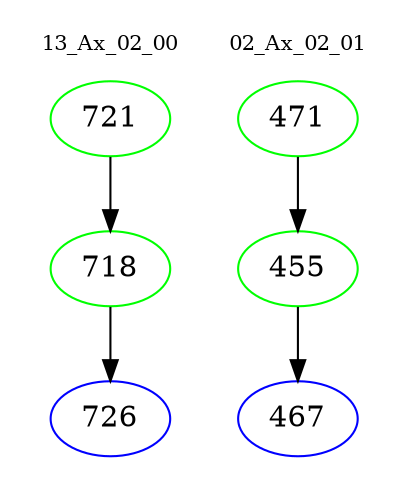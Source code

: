 digraph{
subgraph cluster_0 {
color = white
label = "13_Ax_02_00";
fontsize=10;
T0_721 [label="721", color="green"]
T0_721 -> T0_718 [color="black"]
T0_718 [label="718", color="green"]
T0_718 -> T0_726 [color="black"]
T0_726 [label="726", color="blue"]
}
subgraph cluster_1 {
color = white
label = "02_Ax_02_01";
fontsize=10;
T1_471 [label="471", color="green"]
T1_471 -> T1_455 [color="black"]
T1_455 [label="455", color="green"]
T1_455 -> T1_467 [color="black"]
T1_467 [label="467", color="blue"]
}
}
